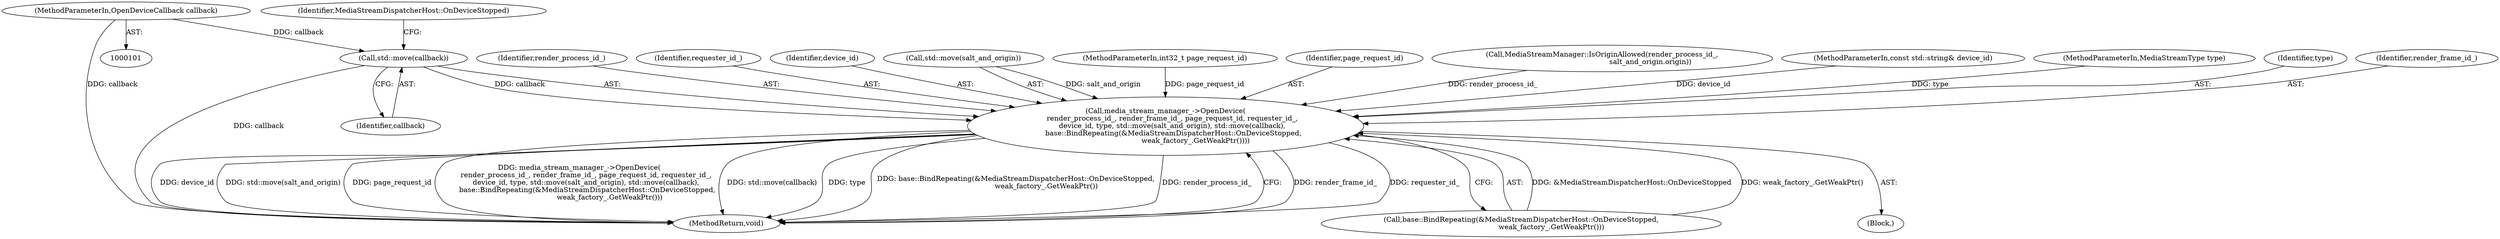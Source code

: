 digraph "0_Chrome_971548cdca2d4c0a6fedd3db0c94372c2a27eac3_5@API" {
"1000132" [label="(Call,std::move(callback))"];
"1000105" [label="(MethodParameterIn,OpenDeviceCallback callback)"];
"1000123" [label="(Call,media_stream_manager_->OpenDevice(\n      render_process_id_, render_frame_id_, page_request_id, requester_id_,\n      device_id, type, std::move(salt_and_origin), std::move(callback),\n       base::BindRepeating(&MediaStreamDispatcherHost::OnDeviceStopped,\n                           weak_factory_.GetWeakPtr())))"];
"1000134" [label="(Call,base::BindRepeating(&MediaStreamDispatcherHost::OnDeviceStopped,\n                           weak_factory_.GetWeakPtr()))"];
"1000124" [label="(Identifier,render_process_id_)"];
"1000136" [label="(Identifier,MediaStreamDispatcherHost::OnDeviceStopped)"];
"1000127" [label="(Identifier,requester_id_)"];
"1000128" [label="(Identifier,device_id)"];
"1000130" [label="(Call,std::move(salt_and_origin))"];
"1000132" [label="(Call,std::move(callback))"];
"1000102" [label="(MethodParameterIn,int32_t page_request_id)"];
"1000126" [label="(Identifier,page_request_id)"];
"1000112" [label="(Call,MediaStreamManager::IsOriginAllowed(render_process_id_,\n                                           salt_and_origin.origin))"];
"1000103" [label="(MethodParameterIn,const std::string& device_id)"];
"1000104" [label="(MethodParameterIn,MediaStreamType type)"];
"1000105" [label="(MethodParameterIn,OpenDeviceCallback callback)"];
"1000129" [label="(Identifier,type)"];
"1000125" [label="(Identifier,render_frame_id_)"];
"1000123" [label="(Call,media_stream_manager_->OpenDevice(\n      render_process_id_, render_frame_id_, page_request_id, requester_id_,\n      device_id, type, std::move(salt_and_origin), std::move(callback),\n       base::BindRepeating(&MediaStreamDispatcherHost::OnDeviceStopped,\n                           weak_factory_.GetWeakPtr())))"];
"1000133" [label="(Identifier,callback)"];
"1000138" [label="(MethodReturn,void)"];
"1000107" [label="(Block,)"];
"1000132" -> "1000123"  [label="AST: "];
"1000132" -> "1000133"  [label="CFG: "];
"1000133" -> "1000132"  [label="AST: "];
"1000136" -> "1000132"  [label="CFG: "];
"1000132" -> "1000138"  [label="DDG: callback"];
"1000132" -> "1000123"  [label="DDG: callback"];
"1000105" -> "1000132"  [label="DDG: callback"];
"1000105" -> "1000101"  [label="AST: "];
"1000105" -> "1000138"  [label="DDG: callback"];
"1000123" -> "1000107"  [label="AST: "];
"1000123" -> "1000134"  [label="CFG: "];
"1000124" -> "1000123"  [label="AST: "];
"1000125" -> "1000123"  [label="AST: "];
"1000126" -> "1000123"  [label="AST: "];
"1000127" -> "1000123"  [label="AST: "];
"1000128" -> "1000123"  [label="AST: "];
"1000129" -> "1000123"  [label="AST: "];
"1000130" -> "1000123"  [label="AST: "];
"1000134" -> "1000123"  [label="AST: "];
"1000138" -> "1000123"  [label="CFG: "];
"1000123" -> "1000138"  [label="DDG: render_frame_id_"];
"1000123" -> "1000138"  [label="DDG: requester_id_"];
"1000123" -> "1000138"  [label="DDG: device_id"];
"1000123" -> "1000138"  [label="DDG: std::move(salt_and_origin)"];
"1000123" -> "1000138"  [label="DDG: page_request_id"];
"1000123" -> "1000138"  [label="DDG: media_stream_manager_->OpenDevice(\n      render_process_id_, render_frame_id_, page_request_id, requester_id_,\n      device_id, type, std::move(salt_and_origin), std::move(callback),\n       base::BindRepeating(&MediaStreamDispatcherHost::OnDeviceStopped,\n                           weak_factory_.GetWeakPtr()))"];
"1000123" -> "1000138"  [label="DDG: std::move(callback)"];
"1000123" -> "1000138"  [label="DDG: type"];
"1000123" -> "1000138"  [label="DDG: base::BindRepeating(&MediaStreamDispatcherHost::OnDeviceStopped,\n                           weak_factory_.GetWeakPtr())"];
"1000123" -> "1000138"  [label="DDG: render_process_id_"];
"1000112" -> "1000123"  [label="DDG: render_process_id_"];
"1000102" -> "1000123"  [label="DDG: page_request_id"];
"1000103" -> "1000123"  [label="DDG: device_id"];
"1000104" -> "1000123"  [label="DDG: type"];
"1000130" -> "1000123"  [label="DDG: salt_and_origin"];
"1000134" -> "1000123"  [label="DDG: &MediaStreamDispatcherHost::OnDeviceStopped"];
"1000134" -> "1000123"  [label="DDG: weak_factory_.GetWeakPtr()"];
}
